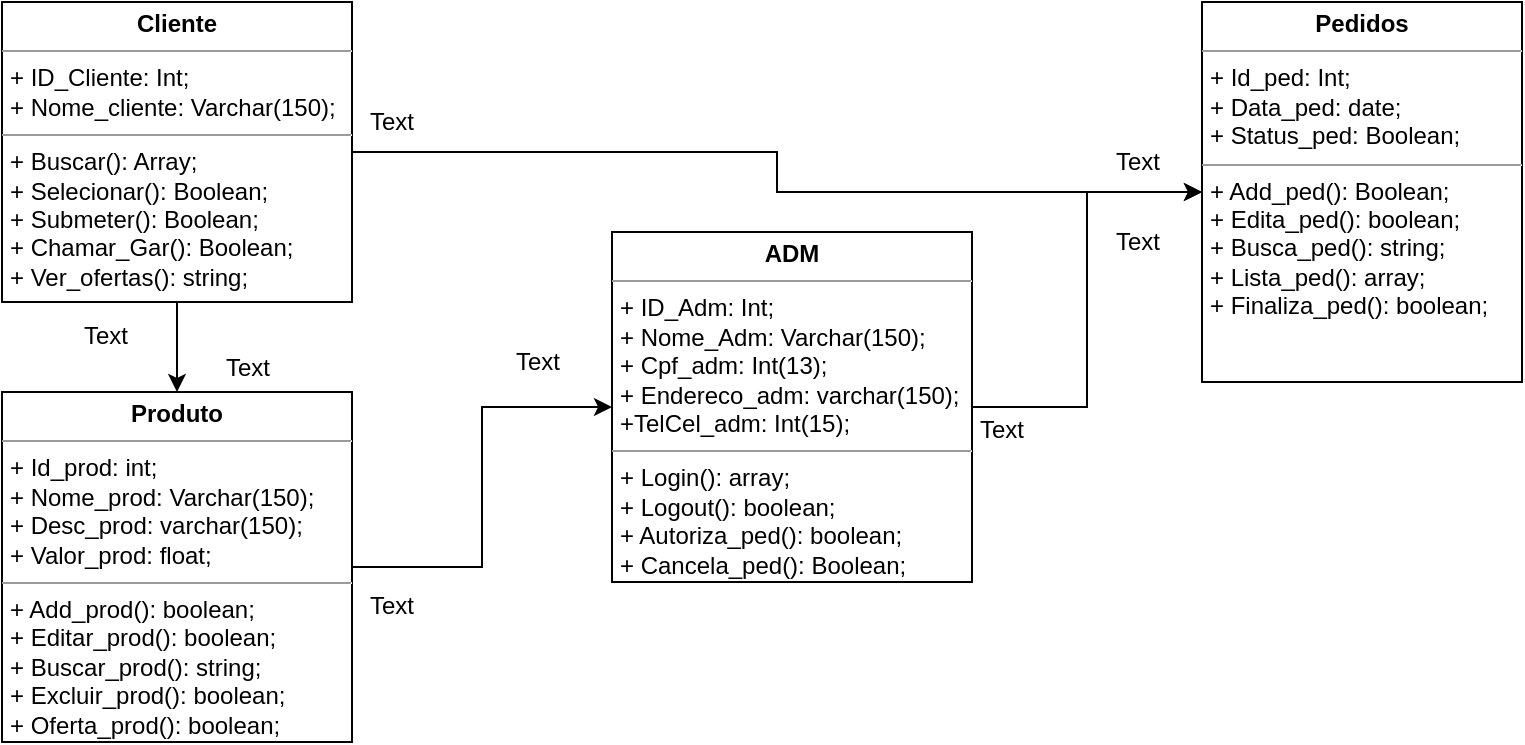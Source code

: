 <mxfile version="10.5.9" type="google"><diagram id="zJfzd_l_bFkwRHRk27ND" name="Page-1"><mxGraphModel dx="1123" dy="676" grid="1" gridSize="10" guides="1" tooltips="1" connect="1" arrows="1" fold="1" page="1" pageScale="1" pageWidth="827" pageHeight="1169" math="0" shadow="0"><root><mxCell id="0"/><mxCell id="1" parent="0"/><mxCell id="pOtCnW1sEOBvxG8RxsGg-8" style="edgeStyle=orthogonalEdgeStyle;rounded=0;orthogonalLoop=1;jettySize=auto;html=1;" edge="1" parent="1" source="AOtjt3N-N8RFtoDojjUE-6" target="pOtCnW1sEOBvxG8RxsGg-4"><mxGeometry relative="1" as="geometry"/></mxCell><mxCell id="pOtCnW1sEOBvxG8RxsGg-9" style="edgeStyle=orthogonalEdgeStyle;rounded=0;orthogonalLoop=1;jettySize=auto;html=1;entryX=0.5;entryY=0;entryDx=0;entryDy=0;" edge="1" parent="1" source="AOtjt3N-N8RFtoDojjUE-6" target="pOtCnW1sEOBvxG8RxsGg-2"><mxGeometry relative="1" as="geometry"/></mxCell><mxCell id="AOtjt3N-N8RFtoDojjUE-6" value="&lt;p style=&quot;margin: 0px ; margin-top: 4px ; text-align: center&quot;&gt;&lt;b&gt;Cliente&lt;/b&gt;&lt;/p&gt;&lt;hr size=&quot;1&quot;&gt;&lt;p style=&quot;margin: 0px ; margin-left: 4px&quot;&gt;+ ID_Cliente: Int;&lt;/p&gt;&lt;p style=&quot;margin: 0px ; margin-left: 4px&quot;&gt;+ Nome_cliente: Varchar(150);&lt;/p&gt;&lt;hr size=&quot;1&quot;&gt;&lt;p style=&quot;margin: 0px ; margin-left: 4px&quot;&gt;+ Buscar(): Array;&lt;/p&gt;&lt;p style=&quot;margin: 0px ; margin-left: 4px&quot;&gt;+ Selecionar(): Boolean;&lt;/p&gt;&lt;p style=&quot;margin: 0px ; margin-left: 4px&quot;&gt;+ Submeter(): Boolean;&lt;/p&gt;&lt;p style=&quot;margin: 0px ; margin-left: 4px&quot;&gt;+ Chamar_Gar(): Boolean;&lt;/p&gt;&lt;p style=&quot;margin: 0px ; margin-left: 4px&quot;&gt;+ Ver_ofertas(): string;&lt;/p&gt;" style="verticalAlign=top;align=left;overflow=fill;fontSize=12;fontFamily=Helvetica;html=1;" parent="1" vertex="1"><mxGeometry x="35" y="30" width="175" height="150" as="geometry"/></mxCell><mxCell id="pOtCnW1sEOBvxG8RxsGg-7" style="edgeStyle=orthogonalEdgeStyle;rounded=0;orthogonalLoop=1;jettySize=auto;html=1;" edge="1" parent="1" source="AOtjt3N-N8RFtoDojjUE-7" target="pOtCnW1sEOBvxG8RxsGg-4"><mxGeometry relative="1" as="geometry"/></mxCell><mxCell id="AOtjt3N-N8RFtoDojjUE-7" value="&lt;p style=&quot;margin: 0px ; margin-top: 4px ; text-align: center&quot;&gt;&lt;b&gt;ADM&lt;/b&gt;&lt;/p&gt;&lt;hr size=&quot;1&quot;&gt;&lt;p style=&quot;margin: 0px ; margin-left: 4px&quot;&gt;+ ID_Adm: Int;&lt;/p&gt;&lt;p style=&quot;margin: 0px ; margin-left: 4px&quot;&gt;+ Nome_Adm: Varchar(150);&lt;/p&gt;&lt;p style=&quot;margin: 0px ; margin-left: 4px&quot;&gt;+ Cpf_adm: Int(13&lt;span&gt;);&lt;/span&gt;&lt;/p&gt;&lt;p style=&quot;margin: 0px ; margin-left: 4px&quot;&gt;&lt;span&gt;+ Endereco_adm: varchar(150);&lt;/span&gt;&lt;/p&gt;&lt;p style=&quot;margin: 0px ; margin-left: 4px&quot;&gt;&lt;span&gt;+TelCel_adm: Int(15);&lt;/span&gt;&lt;/p&gt;&lt;hr size=&quot;1&quot;&gt;&lt;p style=&quot;margin: 0px ; margin-left: 4px&quot;&gt;+ Login(): array;&lt;/p&gt;&lt;p style=&quot;margin: 0px ; margin-left: 4px&quot;&gt;+ Logout(): boolean;&lt;/p&gt;&lt;p style=&quot;margin: 0px ; margin-left: 4px&quot;&gt;+ Autoriza_ped(): boolean;&lt;/p&gt;&lt;p style=&quot;margin: 0px ; margin-left: 4px&quot;&gt;+ Cancela_ped(): Boolean;&lt;/p&gt;" style="verticalAlign=top;align=left;overflow=fill;fontSize=12;fontFamily=Helvetica;html=1;" parent="1" vertex="1"><mxGeometry x="340" y="145" width="180" height="175" as="geometry"/></mxCell><mxCell id="pOtCnW1sEOBvxG8RxsGg-6" style="edgeStyle=orthogonalEdgeStyle;rounded=0;orthogonalLoop=1;jettySize=auto;html=1;entryX=0;entryY=0.5;entryDx=0;entryDy=0;" edge="1" parent="1" source="pOtCnW1sEOBvxG8RxsGg-2" target="AOtjt3N-N8RFtoDojjUE-7"><mxGeometry relative="1" as="geometry"/></mxCell><mxCell id="pOtCnW1sEOBvxG8RxsGg-2" value="&lt;p style=&quot;margin: 0px ; margin-top: 4px ; text-align: center&quot;&gt;&lt;b&gt;Produto&lt;/b&gt;&lt;/p&gt;&lt;hr size=&quot;1&quot;&gt;&lt;p style=&quot;margin: 0px ; margin-left: 4px&quot;&gt;+ Id_prod: int;&lt;/p&gt;&lt;p style=&quot;margin: 0px ; margin-left: 4px&quot;&gt;+ Nome_prod: Varchar(150);&lt;/p&gt;&lt;p style=&quot;margin: 0px ; margin-left: 4px&quot;&gt;+ Desc_prod: varchar(150);&lt;/p&gt;&lt;p style=&quot;margin: 0px ; margin-left: 4px&quot;&gt;+ Valor_prod: float;&lt;/p&gt;&lt;hr size=&quot;1&quot;&gt;&lt;p style=&quot;margin: 0px ; margin-left: 4px&quot;&gt;+ Add_prod(): boolean;&lt;/p&gt;&lt;p style=&quot;margin: 0px ; margin-left: 4px&quot;&gt;+ Editar_prod(): boolean;&lt;/p&gt;&lt;p style=&quot;margin: 0px ; margin-left: 4px&quot;&gt;+ Buscar_prod(): string;&lt;/p&gt;&lt;p style=&quot;margin: 0px ; margin-left: 4px&quot;&gt;+ Excluir_prod(): boolean;&lt;/p&gt;&lt;p style=&quot;margin: 0px ; margin-left: 4px&quot;&gt;+ Oferta_prod(): boolean;&lt;/p&gt;" style="verticalAlign=top;align=left;overflow=fill;fontSize=12;fontFamily=Helvetica;html=1;" vertex="1" parent="1"><mxGeometry x="35" y="225" width="175" height="175" as="geometry"/></mxCell><mxCell id="pOtCnW1sEOBvxG8RxsGg-4" value="&lt;p style=&quot;margin: 0px ; margin-top: 4px ; text-align: center&quot;&gt;&lt;b&gt;Pedidos&lt;/b&gt;&lt;/p&gt;&lt;hr size=&quot;1&quot;&gt;&lt;p style=&quot;margin: 0px ; margin-left: 4px&quot;&gt;+ Id_ped: Int;&lt;/p&gt;&lt;p style=&quot;margin: 0px ; margin-left: 4px&quot;&gt;+ Data_ped: date;&lt;/p&gt;&lt;p style=&quot;margin: 0px ; margin-left: 4px&quot;&gt;+ Status_ped: Boolean;&lt;/p&gt;&lt;hr size=&quot;1&quot;&gt;&lt;p style=&quot;margin: 0px ; margin-left: 4px&quot;&gt;+ Add_ped(): Boolean;&lt;/p&gt;&lt;p style=&quot;margin: 0px ; margin-left: 4px&quot;&gt;+ Edita_ped(): boolean;&lt;/p&gt;&lt;p style=&quot;margin: 0px ; margin-left: 4px&quot;&gt;+ Busca_ped(): string;&lt;/p&gt;&lt;p style=&quot;margin: 0px ; margin-left: 4px&quot;&gt;+ Lista_ped(): array;&lt;/p&gt;&lt;p style=&quot;margin: 0px ; margin-left: 4px&quot;&gt;+ Finaliza_ped(): boolean;&lt;/p&gt;" style="verticalAlign=top;align=left;overflow=fill;fontSize=12;fontFamily=Helvetica;html=1;" vertex="1" parent="1"><mxGeometry x="635" y="30" width="160" height="190" as="geometry"/></mxCell><mxCell id="pOtCnW1sEOBvxG8RxsGg-10" value="Text" style="text;html=1;resizable=0;points=[];autosize=1;align=left;verticalAlign=top;spacingTop=-4;" vertex="1" parent="1"><mxGeometry x="217" y="80" width="40" height="20" as="geometry"/></mxCell><mxCell id="pOtCnW1sEOBvxG8RxsGg-11" value="Text" style="text;html=1;resizable=0;points=[];autosize=1;align=left;verticalAlign=top;spacingTop=-4;" vertex="1" parent="1"><mxGeometry x="590" y="100" width="40" height="20" as="geometry"/></mxCell><mxCell id="pOtCnW1sEOBvxG8RxsGg-12" value="Text" style="text;html=1;resizable=0;points=[];autosize=1;align=left;verticalAlign=top;spacingTop=-4;" vertex="1" parent="1"><mxGeometry x="522" y="234" width="40" height="20" as="geometry"/></mxCell><mxCell id="pOtCnW1sEOBvxG8RxsGg-13" value="Text" style="text;html=1;resizable=0;points=[];autosize=1;align=left;verticalAlign=top;spacingTop=-4;" vertex="1" parent="1"><mxGeometry x="590" y="140" width="40" height="20" as="geometry"/></mxCell><mxCell id="pOtCnW1sEOBvxG8RxsGg-14" value="Text" style="text;html=1;resizable=0;points=[];autosize=1;align=left;verticalAlign=top;spacingTop=-4;" vertex="1" parent="1"><mxGeometry x="217" y="322" width="40" height="20" as="geometry"/></mxCell><mxCell id="pOtCnW1sEOBvxG8RxsGg-15" value="Text" style="text;html=1;resizable=0;points=[];autosize=1;align=left;verticalAlign=top;spacingTop=-4;" vertex="1" parent="1"><mxGeometry x="290" y="200" width="40" height="20" as="geometry"/></mxCell><mxCell id="pOtCnW1sEOBvxG8RxsGg-16" value="Text" style="text;html=1;resizable=0;points=[];autosize=1;align=left;verticalAlign=top;spacingTop=-4;" vertex="1" parent="1"><mxGeometry x="74" y="187" width="40" height="20" as="geometry"/></mxCell><mxCell id="pOtCnW1sEOBvxG8RxsGg-17" value="Text" style="text;html=1;resizable=0;points=[];autosize=1;align=left;verticalAlign=top;spacingTop=-4;" vertex="1" parent="1"><mxGeometry x="145" y="203" width="40" height="20" as="geometry"/></mxCell></root></mxGraphModel></diagram></mxfile>